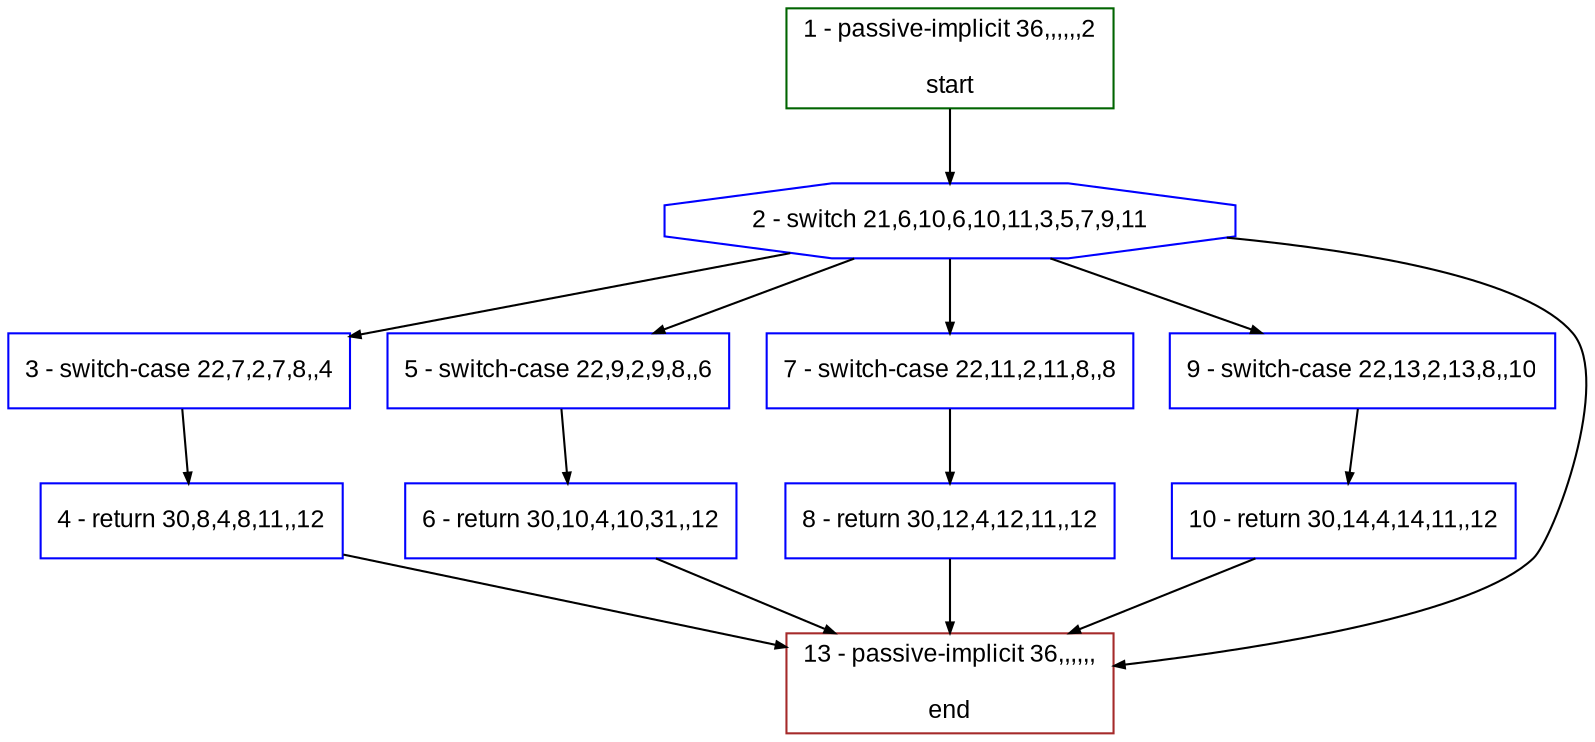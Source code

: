 digraph "" {
  graph [bgcolor="white", fillcolor="#FFFFCC", pack="true", packmode="clust", fontname="Arial", label="", fontsize="12", compound="true", style="rounded,filled"];
  node [node_initialized="no", fillcolor="white", fontname="Arial", label="", color="grey", fontsize="12", fixedsize="false", compound="true", shape="rectangle", style="filled"];
  edge [arrowtail="none", lhead="", fontcolor="black", fontname="Arial", label="", color="black", fontsize="12", arrowhead="normal", arrowsize="0.5", compound="true", ltail="", dir="forward"];
  __N1 [fillcolor="#ffffff", label="2 - switch 21,6,10,6,10,11,3,5,7,9,11", color="#0000ff", shape="octagon", style="filled"];
  __N2 [fillcolor="#ffffff", label="1 - passive-implicit 36,,,,,,2\n\nstart", color="#006400", shape="box", style="filled"];
  __N3 [fillcolor="#ffffff", label="3 - switch-case 22,7,2,7,8,,4", color="#0000ff", shape="box", style="filled"];
  __N4 [fillcolor="#ffffff", label="5 - switch-case 22,9,2,9,8,,6", color="#0000ff", shape="box", style="filled"];
  __N5 [fillcolor="#ffffff", label="7 - switch-case 22,11,2,11,8,,8", color="#0000ff", shape="box", style="filled"];
  __N6 [fillcolor="#ffffff", label="9 - switch-case 22,13,2,13,8,,10", color="#0000ff", shape="box", style="filled"];
  __N7 [fillcolor="#ffffff", label="13 - passive-implicit 36,,,,,,\n\nend", color="#a52a2a", shape="box", style="filled"];
  __N8 [fillcolor="#ffffff", label="4 - return 30,8,4,8,11,,12", color="#0000ff", shape="box", style="filled"];
  __N9 [fillcolor="#ffffff", label="6 - return 30,10,4,10,31,,12", color="#0000ff", shape="box", style="filled"];
  __N10 [fillcolor="#ffffff", label="8 - return 30,12,4,12,11,,12", color="#0000ff", shape="box", style="filled"];
  __N11 [fillcolor="#ffffff", label="10 - return 30,14,4,14,11,,12", color="#0000ff", shape="box", style="filled"];
  __N2 -> __N1 [arrowtail="none", color="#000000", label="", arrowhead="normal", dir="forward"];
  __N1 -> __N3 [arrowtail="none", color="#000000", label="", arrowhead="normal", dir="forward"];
  __N1 -> __N4 [arrowtail="none", color="#000000", label="", arrowhead="normal", dir="forward"];
  __N1 -> __N5 [arrowtail="none", color="#000000", label="", arrowhead="normal", dir="forward"];
  __N1 -> __N6 [arrowtail="none", color="#000000", label="", arrowhead="normal", dir="forward"];
  __N1 -> __N7 [arrowtail="none", color="#000000", label="", arrowhead="normal", dir="forward"];
  __N3 -> __N8 [arrowtail="none", color="#000000", label="", arrowhead="normal", dir="forward"];
  __N8 -> __N7 [arrowtail="none", color="#000000", label="", arrowhead="normal", dir="forward"];
  __N4 -> __N9 [arrowtail="none", color="#000000", label="", arrowhead="normal", dir="forward"];
  __N9 -> __N7 [arrowtail="none", color="#000000", label="", arrowhead="normal", dir="forward"];
  __N5 -> __N10 [arrowtail="none", color="#000000", label="", arrowhead="normal", dir="forward"];
  __N10 -> __N7 [arrowtail="none", color="#000000", label="", arrowhead="normal", dir="forward"];
  __N6 -> __N11 [arrowtail="none", color="#000000", label="", arrowhead="normal", dir="forward"];
  __N11 -> __N7 [arrowtail="none", color="#000000", label="", arrowhead="normal", dir="forward"];
}
